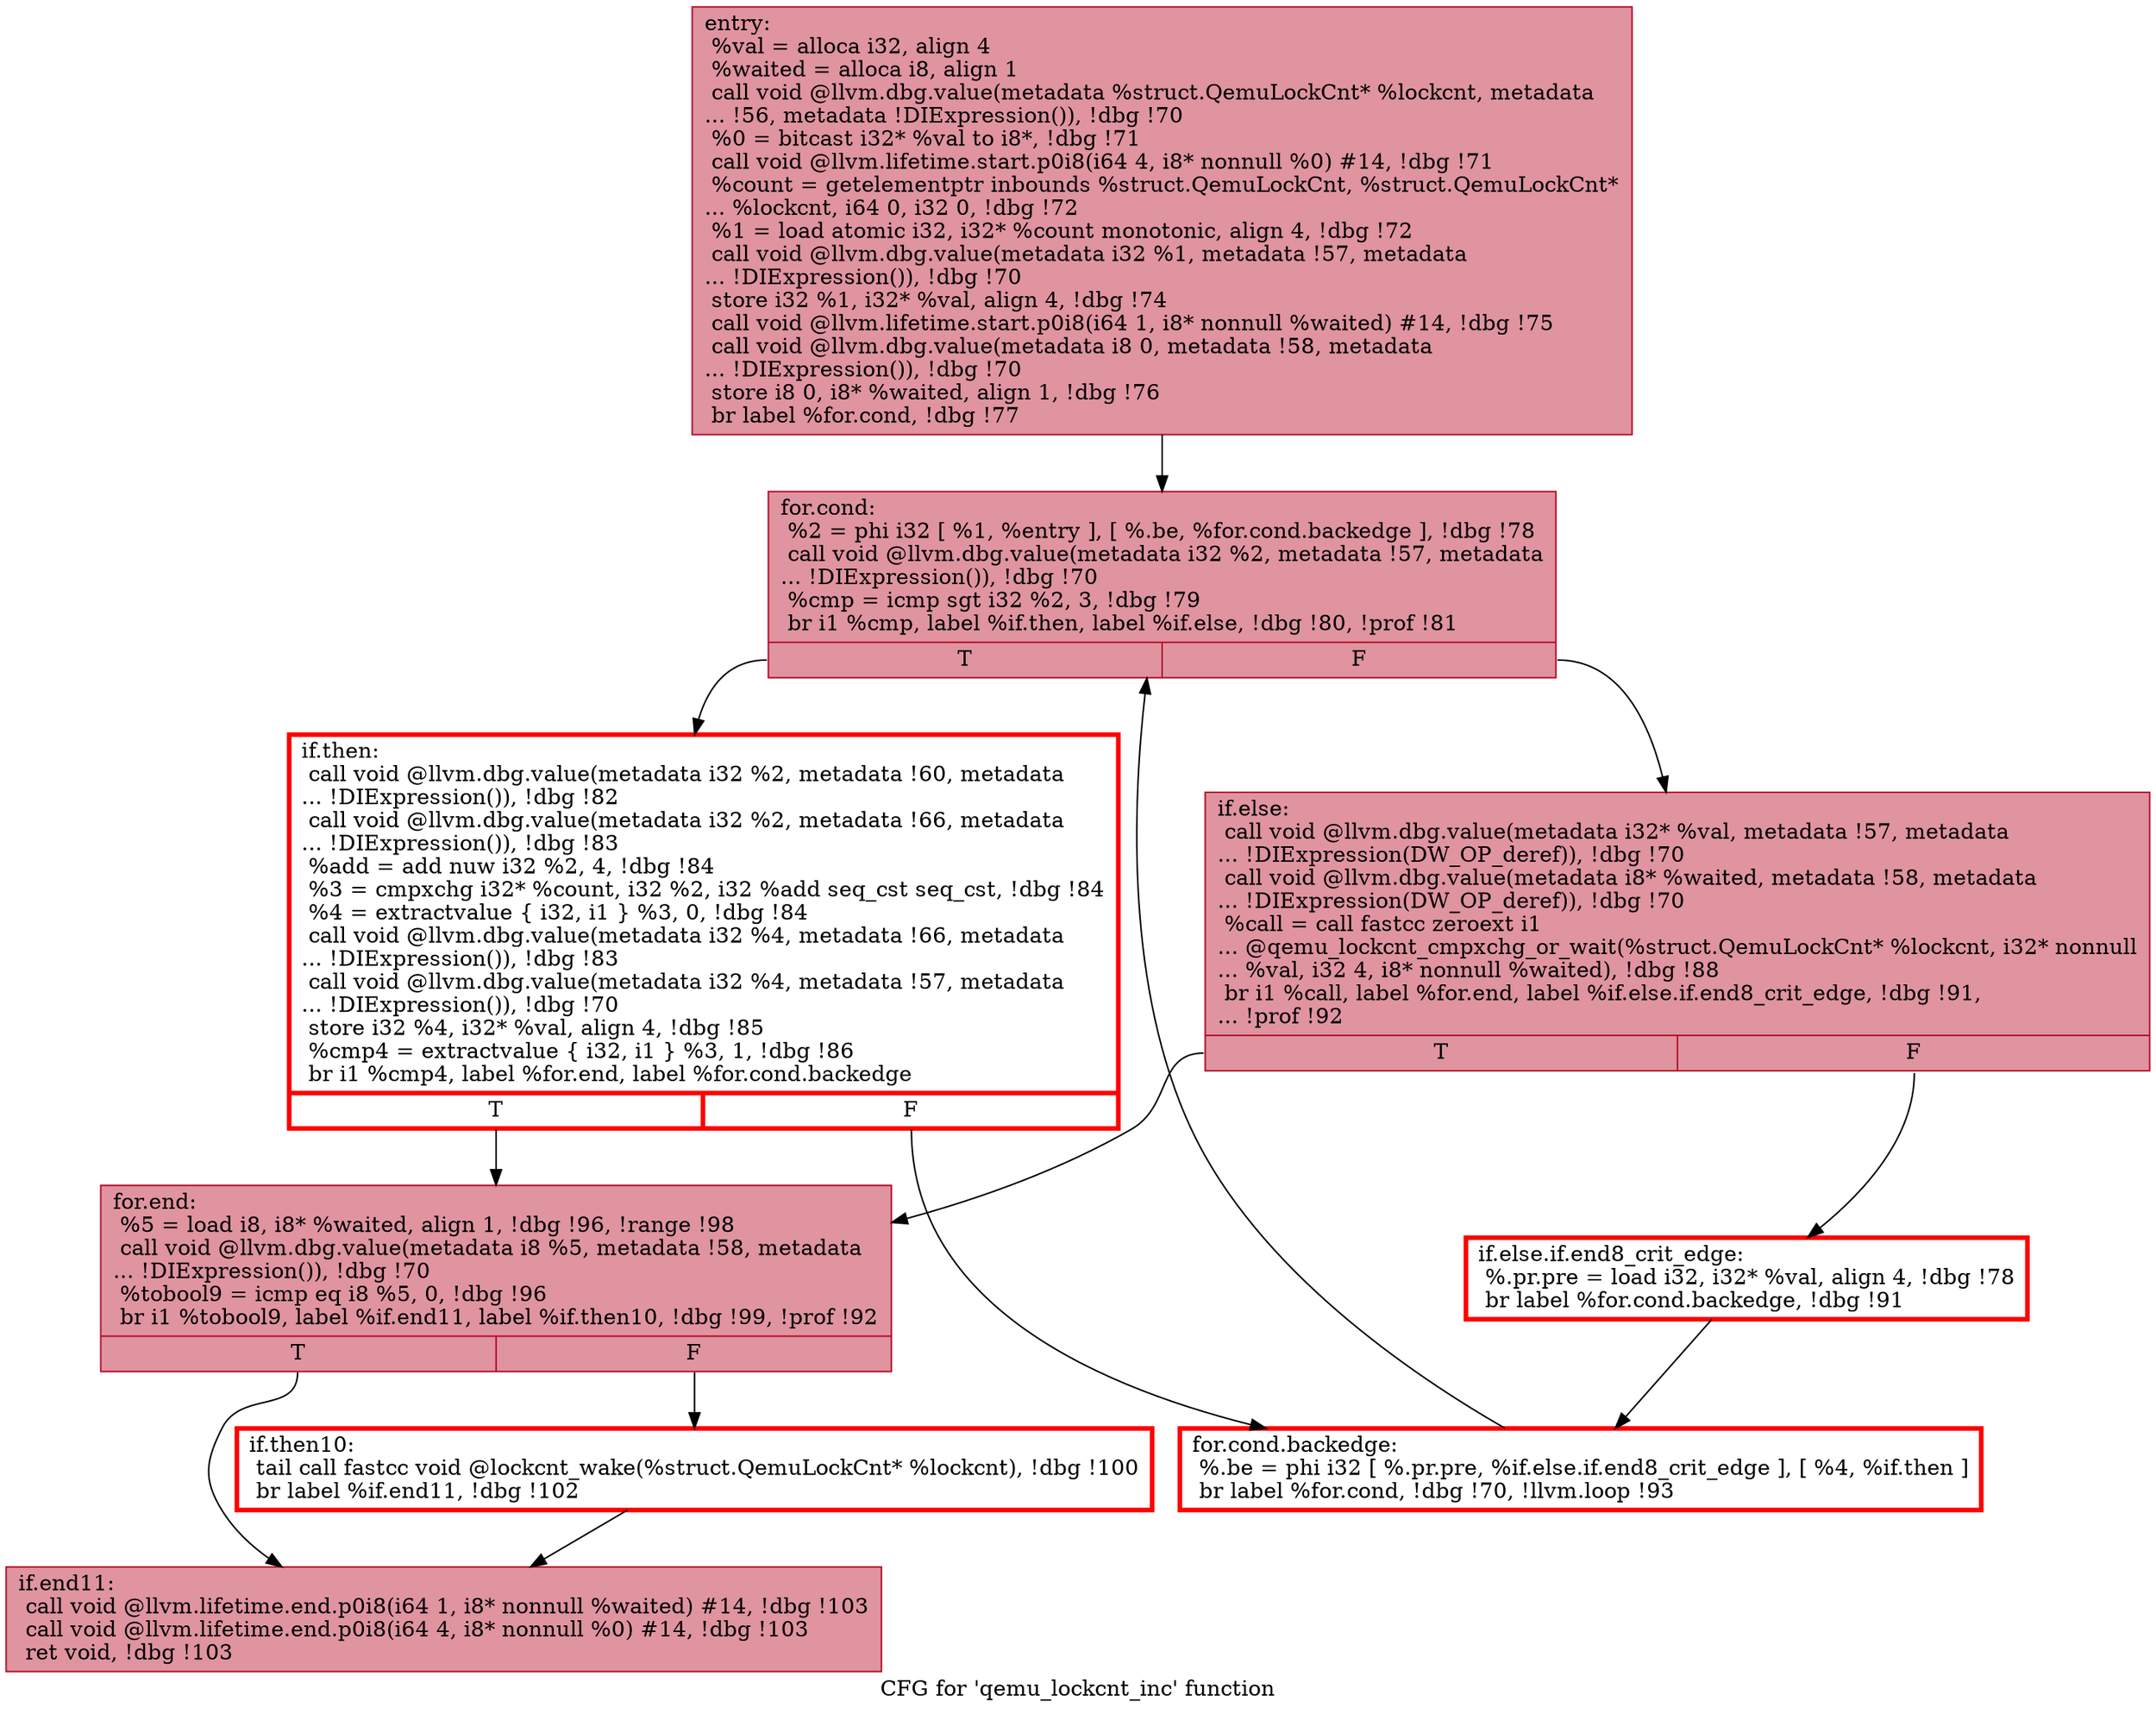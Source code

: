 digraph "CFG for 'qemu_lockcnt_inc' function" {
	label="CFG for 'qemu_lockcnt_inc' function";

	Node0x55b52491f790 [shape=record,color="#b70d28ff", style=filled, fillcolor="#b70d2870",label="{entry:\l  %val = alloca i32, align 4\l  %waited = alloca i8, align 1\l  call void @llvm.dbg.value(metadata %struct.QemuLockCnt* %lockcnt, metadata\l... !56, metadata !DIExpression()), !dbg !70\l  %0 = bitcast i32* %val to i8*, !dbg !71\l  call void @llvm.lifetime.start.p0i8(i64 4, i8* nonnull %0) #14, !dbg !71\l  %count = getelementptr inbounds %struct.QemuLockCnt, %struct.QemuLockCnt*\l... %lockcnt, i64 0, i32 0, !dbg !72\l  %1 = load atomic i32, i32* %count monotonic, align 4, !dbg !72\l  call void @llvm.dbg.value(metadata i32 %1, metadata !57, metadata\l... !DIExpression()), !dbg !70\l  store i32 %1, i32* %val, align 4, !dbg !74\l  call void @llvm.lifetime.start.p0i8(i64 1, i8* nonnull %waited) #14, !dbg !75\l  call void @llvm.dbg.value(metadata i8 0, metadata !58, metadata\l... !DIExpression()), !dbg !70\l  store i8 0, i8* %waited, align 1, !dbg !76\l  br label %for.cond, !dbg !77\l}"];
	Node0x55b52491f790 -> Node0x55b52492cbd0;
	Node0x55b52492cbd0 [shape=record,color="#b70d28ff", style=filled, fillcolor="#b70d2870",label="{for.cond:                                         \l  %2 = phi i32 [ %1, %entry ], [ %.be, %for.cond.backedge ], !dbg !78\l  call void @llvm.dbg.value(metadata i32 %2, metadata !57, metadata\l... !DIExpression()), !dbg !70\l  %cmp = icmp sgt i32 %2, 3, !dbg !79\l  br i1 %cmp, label %if.then, label %if.else, !dbg !80, !prof !81\l|{<s0>T|<s1>F}}"];
	Node0x55b52492cbd0:s0 -> Node0x55b52492cf60;
	Node0x55b52492cbd0:s1 -> Node0x55b52492d000;
	Node0x55b52492cf60 [shape=record,penwidth=3.0, color="red",label="{if.then:                                          \l  call void @llvm.dbg.value(metadata i32 %2, metadata !60, metadata\l... !DIExpression()), !dbg !82\l  call void @llvm.dbg.value(metadata i32 %2, metadata !66, metadata\l... !DIExpression()), !dbg !83\l  %add = add nuw i32 %2, 4, !dbg !84\l  %3 = cmpxchg i32* %count, i32 %2, i32 %add seq_cst seq_cst, !dbg !84\l  %4 = extractvalue \{ i32, i1 \} %3, 0, !dbg !84\l  call void @llvm.dbg.value(metadata i32 %4, metadata !66, metadata\l... !DIExpression()), !dbg !83\l  call void @llvm.dbg.value(metadata i32 %4, metadata !57, metadata\l... !DIExpression()), !dbg !70\l  store i32 %4, i32* %val, align 4, !dbg !85\l  %cmp4 = extractvalue \{ i32, i1 \} %3, 1, !dbg !86\l  br i1 %cmp4, label %for.end, label %for.cond.backedge\l|{<s0>T|<s1>F}}"];
	Node0x55b52492cf60:s0 -> Node0x55b52492cb80;
	Node0x55b52492cf60:s1 -> Node0x55b52492cfb0;
	Node0x55b52492d000 [shape=record,color="#b70d28ff", style=filled, fillcolor="#b70d2870",label="{if.else:                                          \l  call void @llvm.dbg.value(metadata i32* %val, metadata !57, metadata\l... !DIExpression(DW_OP_deref)), !dbg !70\l  call void @llvm.dbg.value(metadata i8* %waited, metadata !58, metadata\l... !DIExpression(DW_OP_deref)), !dbg !70\l  %call = call fastcc zeroext i1\l... @qemu_lockcnt_cmpxchg_or_wait(%struct.QemuLockCnt* %lockcnt, i32* nonnull\l... %val, i32 4, i8* nonnull %waited), !dbg !88\l  br i1 %call, label %for.end, label %if.else.if.end8_crit_edge, !dbg !91,\l... !prof !92\l|{<s0>T|<s1>F}}"];
	Node0x55b52492d000:s0 -> Node0x55b52492cb80;
	Node0x55b52492d000:s1 -> Node0x55b52495d9f0;
	Node0x55b52495d9f0 [shape=record,penwidth=3.0, color="red",label="{if.else.if.end8_crit_edge:                        \l  %.pr.pre = load i32, i32* %val, align 4, !dbg !78\l  br label %for.cond.backedge, !dbg !91\l}"];
	Node0x55b52495d9f0 -> Node0x55b52492cfb0;
	Node0x55b52492cfb0 [shape=record,penwidth=3.0, color="red",label="{for.cond.backedge:                                \l  %.be = phi i32 [ %.pr.pre, %if.else.if.end8_crit_edge ], [ %4, %if.then ]\l  br label %for.cond, !dbg !70, !llvm.loop !93\l}"];
	Node0x55b52492cfb0 -> Node0x55b52492cbd0;
	Node0x55b52492cb80 [shape=record,color="#b70d28ff", style=filled, fillcolor="#b70d2870",label="{for.end:                                          \l  %5 = load i8, i8* %waited, align 1, !dbg !96, !range !98\l  call void @llvm.dbg.value(metadata i8 %5, metadata !58, metadata\l... !DIExpression()), !dbg !70\l  %tobool9 = icmp eq i8 %5, 0, !dbg !96\l  br i1 %tobool9, label %if.end11, label %if.then10, !dbg !99, !prof !92\l|{<s0>T|<s1>F}}"];
	Node0x55b52492cb80:s0 -> Node0x55b524939dd0;
	Node0x55b52492cb80:s1 -> Node0x55b52491d450;
	Node0x55b52491d450 [shape=record,penwidth=3.0, color="red",label="{if.then10:                                        \l  tail call fastcc void @lockcnt_wake(%struct.QemuLockCnt* %lockcnt), !dbg !100\l  br label %if.end11, !dbg !102\l}"];
	Node0x55b52491d450 -> Node0x55b524939dd0;
	Node0x55b524939dd0 [shape=record,color="#b70d28ff", style=filled, fillcolor="#b70d2870",label="{if.end11:                                         \l  call void @llvm.lifetime.end.p0i8(i64 1, i8* nonnull %waited) #14, !dbg !103\l  call void @llvm.lifetime.end.p0i8(i64 4, i8* nonnull %0) #14, !dbg !103\l  ret void, !dbg !103\l}"];
}
